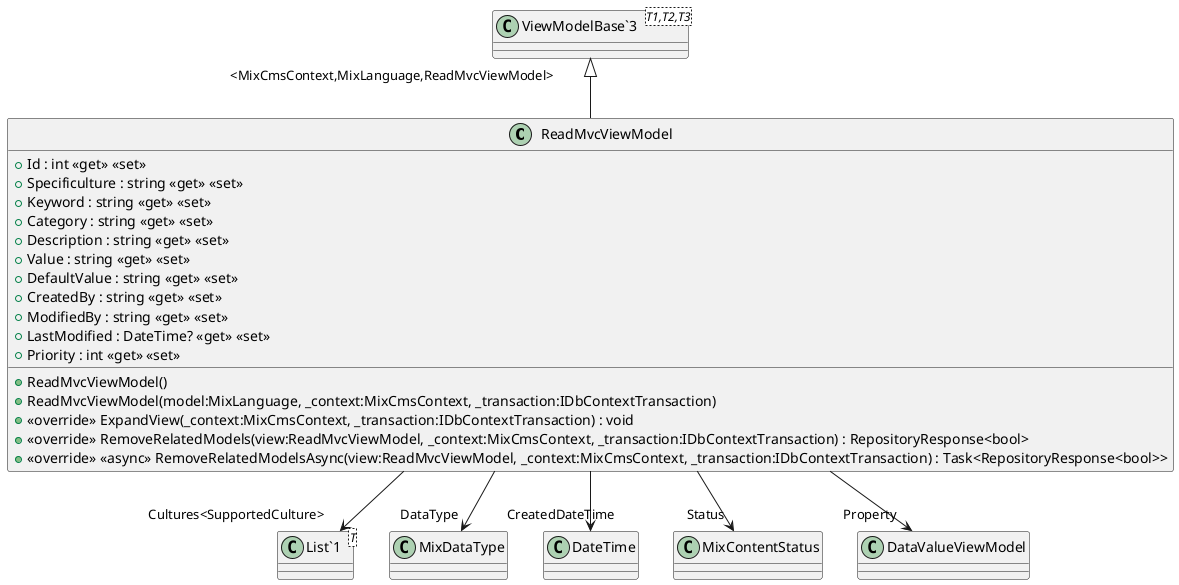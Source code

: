@startuml
class ReadMvcViewModel {
    + Id : int <<get>> <<set>>
    + Specificulture : string <<get>> <<set>>
    + Keyword : string <<get>> <<set>>
    + Category : string <<get>> <<set>>
    + Description : string <<get>> <<set>>
    + Value : string <<get>> <<set>>
    + DefaultValue : string <<get>> <<set>>
    + CreatedBy : string <<get>> <<set>>
    + ModifiedBy : string <<get>> <<set>>
    + LastModified : DateTime? <<get>> <<set>>
    + Priority : int <<get>> <<set>>
    + ReadMvcViewModel()
    + ReadMvcViewModel(model:MixLanguage, _context:MixCmsContext, _transaction:IDbContextTransaction)
    + <<override>> ExpandView(_context:MixCmsContext, _transaction:IDbContextTransaction) : void
    + <<override>> RemoveRelatedModels(view:ReadMvcViewModel, _context:MixCmsContext, _transaction:IDbContextTransaction) : RepositoryResponse<bool>
    + <<override>> <<async>> RemoveRelatedModelsAsync(view:ReadMvcViewModel, _context:MixCmsContext, _transaction:IDbContextTransaction) : Task<RepositoryResponse<bool>>
}
class "ViewModelBase`3"<T1,T2,T3> {
}
class "List`1"<T> {
}
"ViewModelBase`3" "<MixCmsContext,MixLanguage,ReadMvcViewModel>" <|-- ReadMvcViewModel
ReadMvcViewModel --> "Cultures<SupportedCulture>" "List`1"
ReadMvcViewModel --> "DataType" MixDataType
ReadMvcViewModel --> "CreatedDateTime" DateTime
ReadMvcViewModel --> "Status" MixContentStatus
ReadMvcViewModel --> "Property" DataValueViewModel
@enduml
